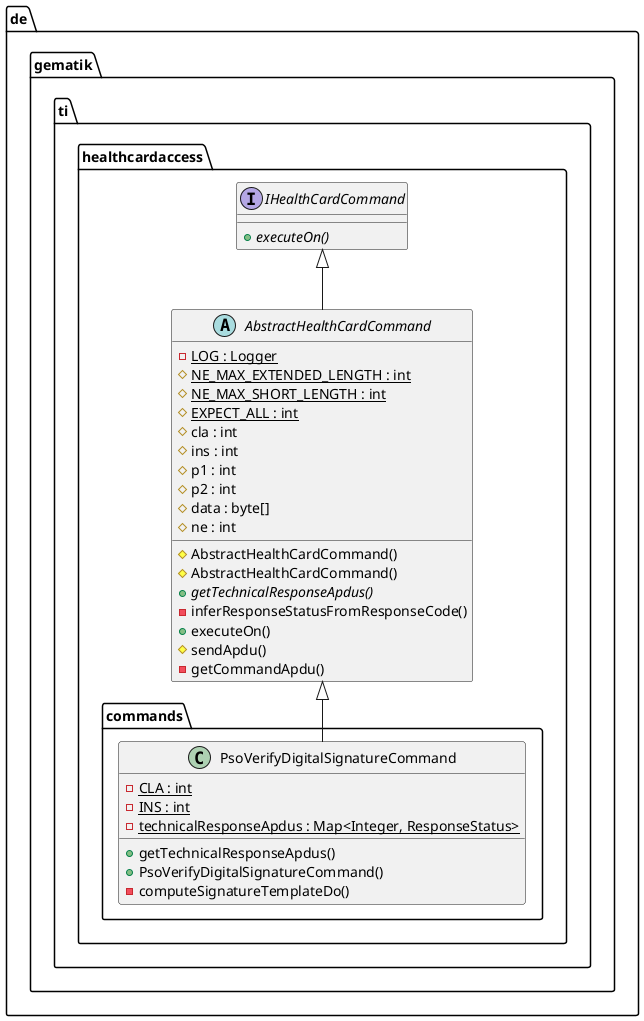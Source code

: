 @startuml

 package de.gematik.ti.healthcardaccess {
    interface IHealthCardCommand {
        {abstract} + executeOn()
    }
  }

 package de.gematik.ti.healthcardaccess {
    abstract class AbstractHealthCardCommand {
        {static} - LOG : Logger
        {static} # NE_MAX_EXTENDED_LENGTH : int
        {static} # NE_MAX_SHORT_LENGTH : int
        {static} # EXPECT_ALL : int
        # cla : int
        # ins : int
        # p1 : int
        # p2 : int
        # data : byte[]
        # ne : int
        # AbstractHealthCardCommand()
        # AbstractHealthCardCommand()
        {abstract} + getTechnicalResponseApdus()
        - inferResponseStatusFromResponseCode()
        + executeOn()
        # sendApdu()
        - getCommandApdu()
    }
  }

  package de.gematik.ti.healthcardaccess {
      package de.gematik.ti.healthcardaccess.commands {
        class PsoVerifyDigitalSignatureCommand {
            {static} - CLA : int
            {static} - INS : int
            {static} - technicalResponseApdus : Map<Integer, ResponseStatus>
            + getTechnicalResponseApdus()
            + PsoVerifyDigitalSignatureCommand()
            - computeSignatureTemplateDo()
        }
      }
    }

  AbstractHealthCardCommand -up-|> IHealthCardCommand
  PsoVerifyDigitalSignatureCommand -up-|> AbstractHealthCardCommand

@enduml